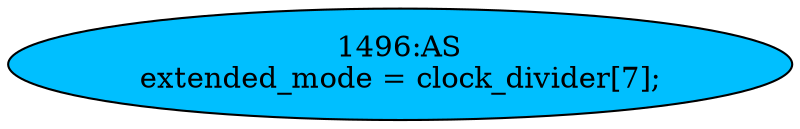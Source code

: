 strict digraph "" {
	node [label="\N"];
	"1496:AS"	 [ast="<pyverilog.vparser.ast.Assign object at 0x7fd77326e7d0>",
		def_var="['extended_mode']",
		fillcolor=deepskyblue,
		label="1496:AS
extended_mode = clock_divider[7];",
		statements="[]",
		style=filled,
		typ=Assign,
		use_var="['clock_divider']"];
}
